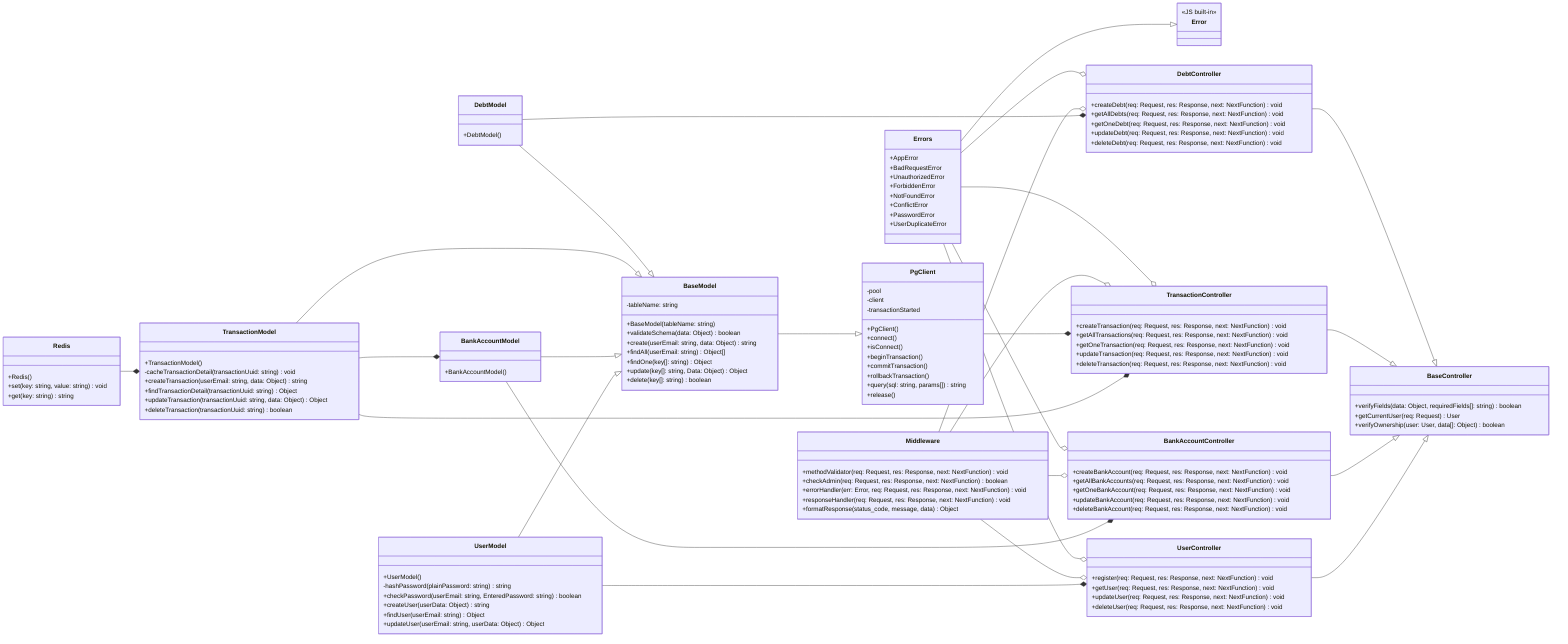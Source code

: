 classDiagram
    direction RL
    class Errors {
        +AppError
        +BadRequestError
        +UnauthorizedError
        +ForbiddenError
        +NotFoundError
        +ConflictError
        +PasswordError
        +UserDuplicateError
    }

    class Error {
        <<JS built-in>>
    }

    Error <|-- Errors

    class Middleware {
        +methodValidator(req: Request, res: Response, next: NextFunction) void
        +checkAdmin(req: Request, res: Response, next: NextFunction) boolean
        +errorHandler(err: Error, req: Request, res: Response, next: NextFunction) void
        +responseHandler(req: Request, res: Response, next: NextFunction) void
        +formatResponse(status_code, message, data) Object
    }

    class BaseController {
        +verifyFields(data: Object, requiredFields[]: string) boolean
        +getCurrentUser(req: Request) User
        +verifyOwnership(user: User, data[]: Object) boolean
    }

    class BaseModel {
        -tableName: string
        +BaseModel(tableName: string) 
        +validateSchema(data: Object) boolean
        +create(userEmail: string, data: Object) string
        +findAll(userEmail: string) Object[]
        +findOne(key[]: string) Object
        +update(key[]: string, Data: Object) Object
        +delete(key[]: string) boolean
    }

    class PgClient{
        -pool
        -client 
        -transactionStarted 
        +PgClient()
        +connect()
        +isConnect()
        +beginTransaction()
        +commitTransaction()
        +rollbackTransaction()
        +query(sql: string, params[]) string
        +release()
    }

    class Redis{
        +Redis()
        +set(key: string, value: string) void
        +get(key: string) string
    }

    class UserController {
        +register(req: Request, res: Response, next: NextFunction) void
        +getUser(req: Request, res: Response, next: NextFunction) void
        +updateUser(req: Request, res: Response, next: NextFunction) void
        +deleteUser(req: Request, res: Response, next: NextFunction) void
    }
    class UserModel {
        +UserModel()
        -hashPassword(plainPassword: string) string
        +checkPassword(userEmail: string, EnteredPassword: string) boolean
        +createUser(userData: Object) string
        +findUser(userEmail: string) Object
        +updateUser(userEmail: string, userData: Object) Object
    }

    class BankAccountController {
        +createBankAccount(req: Request, res: Response, next: NextFunction) void
        +getAllBankAccounts(req: Request, res: Response, next: NextFunction) void
        +getOneBankAccount(req: Request, res: Response, next: NextFunction) void
        +updateBankAccount(req: Request, res: Response, next: NextFunction) void
        +deleteBankAccount(req: Request, res: Response, next: NextFunction) void
    }
    class BankAccountModel {
        %% remove all method as it don't need to show the constructor
        +BankAccountModel()
    }

    class TransactionController {
        +createTransaction(req: Request, res: Response, next: NextFunction) void
        +getAllTransactions(req: Request, res: Response, next: NextFunction) void
        +getOneTransaction(req: Request, res: Response, next: NextFunction) void
        +updateTransaction(req: Request, res: Response, next: NextFunction) void
        +deleteTransaction(req: Request, res: Response, next: NextFunction) void
    }
    class TransactionModel {
        +TransactionModel()
        -cacheTransactionDetail(transactionUuid: string) void
        +createTransaction(userEmail: string, data: Object) string
        +findTransactionDetail(transactionUuid: string) Object
        +updateTransaction(transactionUuid: string,  data: Object) Object
        +deleteTransaction(transactionUuid: string) boolean
    }

    class DebtController {
        +createDebt(req: Request, res: Response, next: NextFunction) void
        +getAllDebts(req: Request, res: Response, next: NextFunction) void
        +getOneDebt(req: Request, res: Response, next: NextFunction) void
        +updateDebt(req: Request, res: Response, next: NextFunction) void
        +deleteDebt(req: Request, res: Response, next: NextFunction) void
    }
    class DebtModel {
        %% remove all method as it don't need to show the constructor
        +DebtModel()
    }

    BaseController <|-- UserController
    BaseController <|-- BankAccountController
    BaseController <|-- TransactionController
    BaseController <|-- DebtController

    BaseModel <|-- UserModel
    BaseModel <|-- BankAccountModel
    BaseModel <|-- TransactionModel
    BaseModel <|-- DebtModel

    UserController *-- UserModel
    BankAccountController *-- BankAccountModel
    TransactionController *-- TransactionModel
    DebtController *-- DebtModel

    PgClient <|-- BaseModel
    TransactionController *-- PgClient

    UserController o-- Middleware
    BankAccountController o-- Middleware
    TransactionController o-- Middleware
    DebtController o-- Middleware

    UserController o-- Errors
    BankAccountController o-- Errors
    TransactionController o-- Errors
    DebtController o-- Errors

    TransactionModel *-- Redis
    BankAccountModel *-- TransactionModel